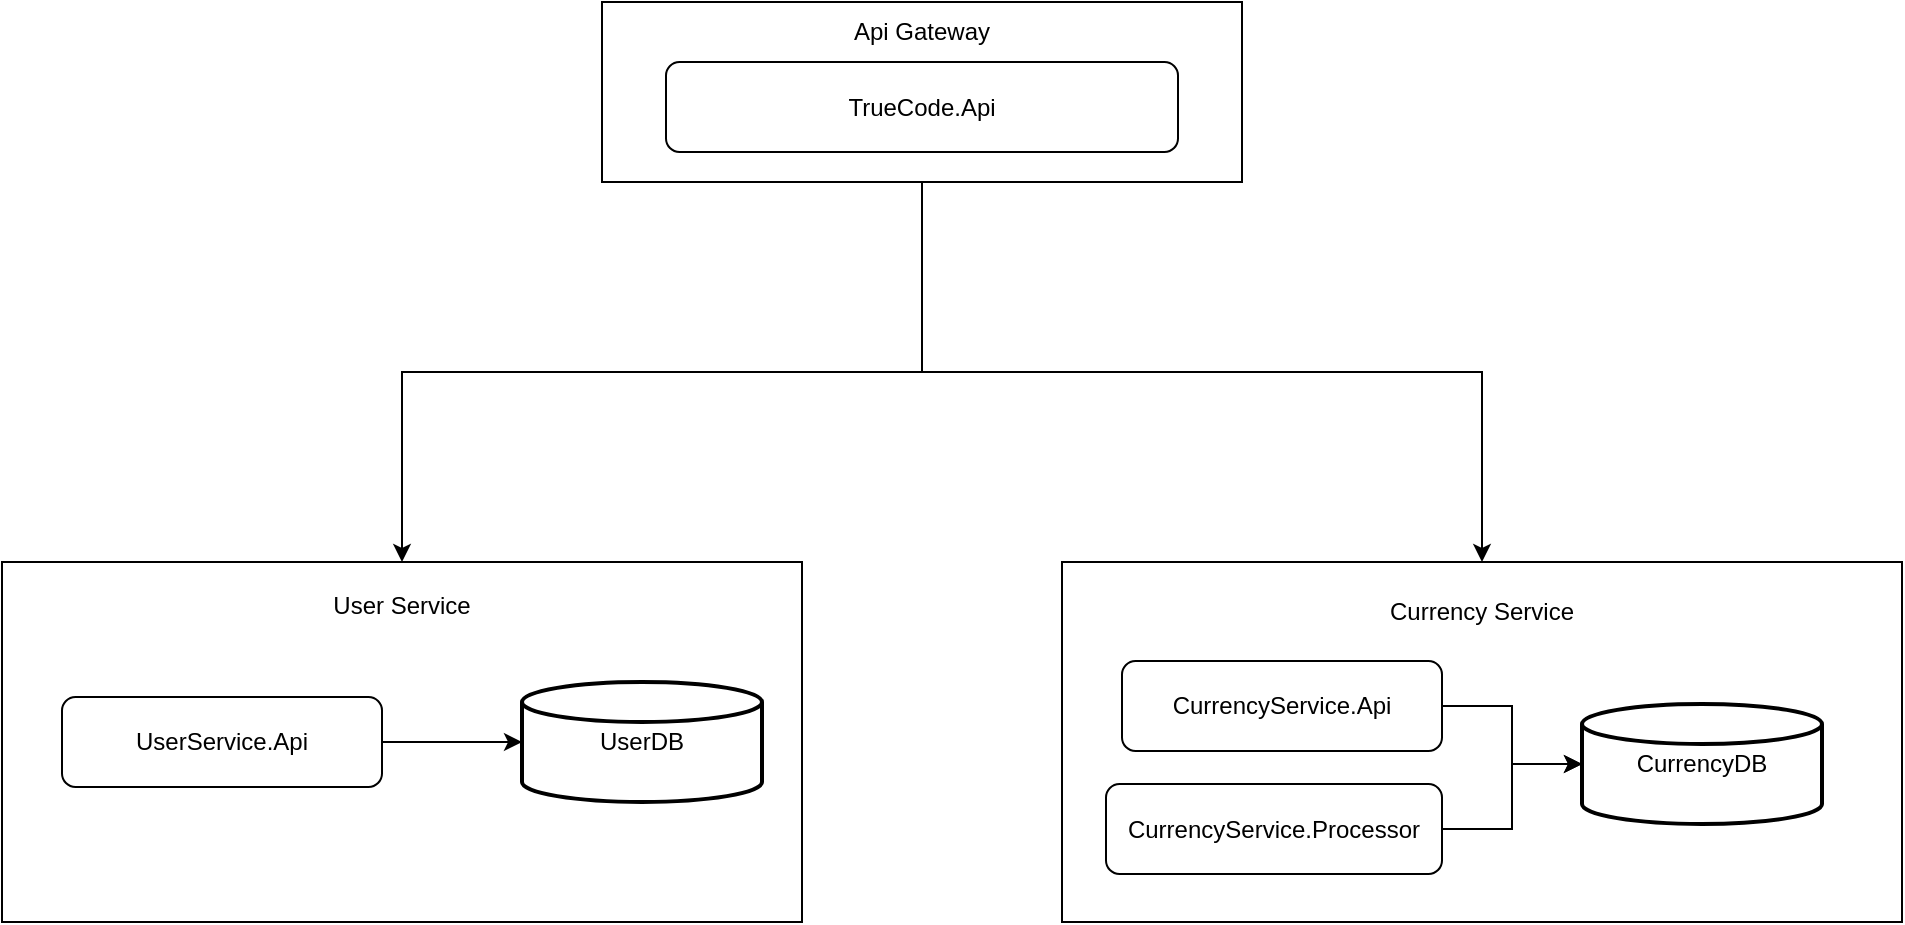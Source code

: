<mxfile version="28.1.2">
  <diagram name="Страница — 1" id="_aMdoVXnkwj-suhvNriI">
    <mxGraphModel dx="3346" dy="1921" grid="1" gridSize="10" guides="1" tooltips="1" connect="1" arrows="1" fold="1" page="1" pageScale="1" pageWidth="827" pageHeight="1169" math="0" shadow="0">
      <root>
        <mxCell id="0" />
        <mxCell id="1" parent="0" />
        <mxCell id="7Y75IU_MD2MDU0oT_368-25" style="edgeStyle=orthogonalEdgeStyle;rounded=0;orthogonalLoop=1;jettySize=auto;html=1;exitX=0.5;exitY=1;exitDx=0;exitDy=0;entryX=0.5;entryY=0;entryDx=0;entryDy=0;" edge="1" parent="1" source="7Y75IU_MD2MDU0oT_368-5" target="7Y75IU_MD2MDU0oT_368-1">
          <mxGeometry relative="1" as="geometry" />
        </mxCell>
        <mxCell id="7Y75IU_MD2MDU0oT_368-26" style="edgeStyle=orthogonalEdgeStyle;rounded=0;orthogonalLoop=1;jettySize=auto;html=1;exitX=0.5;exitY=1;exitDx=0;exitDy=0;entryX=0.5;entryY=0;entryDx=0;entryDy=0;" edge="1" parent="1" source="7Y75IU_MD2MDU0oT_368-5" target="7Y75IU_MD2MDU0oT_368-3">
          <mxGeometry relative="1" as="geometry" />
        </mxCell>
        <mxCell id="7Y75IU_MD2MDU0oT_368-35" value="" style="group;fillColor=#dae8fc;strokeColor=#6c8ebf;" vertex="1" connectable="0" parent="1">
          <mxGeometry x="680" y="210" width="320" height="90" as="geometry" />
        </mxCell>
        <mxCell id="7Y75IU_MD2MDU0oT_368-5" value="&lt;p style=&quot;margin-top: 2px; margin-bottom: 20px;&quot;&gt;&lt;br&gt;&lt;/p&gt;" style="rounded=0;whiteSpace=wrap;html=1;align=center;" vertex="1" parent="7Y75IU_MD2MDU0oT_368-35">
          <mxGeometry width="320" height="90" as="geometry" />
        </mxCell>
        <mxCell id="7Y75IU_MD2MDU0oT_368-32" value="" style="group" vertex="1" connectable="0" parent="7Y75IU_MD2MDU0oT_368-35">
          <mxGeometry x="32" y="30" width="256" height="45" as="geometry" />
        </mxCell>
        <mxCell id="7Y75IU_MD2MDU0oT_368-14" value="TrueCode.Api" style="rounded=1;whiteSpace=wrap;html=1;" vertex="1" parent="7Y75IU_MD2MDU0oT_368-32">
          <mxGeometry width="256" height="45" as="geometry" />
        </mxCell>
        <mxCell id="7Y75IU_MD2MDU0oT_368-43" value="Api Gateway" style="text;html=1;align=center;verticalAlign=middle;whiteSpace=wrap;rounded=0;" vertex="1" parent="7Y75IU_MD2MDU0oT_368-35">
          <mxGeometry x="100" width="120" height="30" as="geometry" />
        </mxCell>
        <mxCell id="7Y75IU_MD2MDU0oT_368-36" value="" style="group" vertex="1" connectable="0" parent="1">
          <mxGeometry x="380" y="490" width="400" height="180" as="geometry" />
        </mxCell>
        <mxCell id="7Y75IU_MD2MDU0oT_368-1" value="" style="rounded=0;whiteSpace=wrap;html=1;" vertex="1" parent="7Y75IU_MD2MDU0oT_368-36">
          <mxGeometry width="400" height="180" as="geometry" />
        </mxCell>
        <mxCell id="7Y75IU_MD2MDU0oT_368-2" value="User Service" style="text;html=1;align=center;verticalAlign=middle;whiteSpace=wrap;rounded=0;" vertex="1" parent="7Y75IU_MD2MDU0oT_368-36">
          <mxGeometry x="140" y="7" width="120" height="30" as="geometry" />
        </mxCell>
        <mxCell id="7Y75IU_MD2MDU0oT_368-23" style="edgeStyle=orthogonalEdgeStyle;rounded=0;orthogonalLoop=1;jettySize=auto;html=1;exitX=1;exitY=0.5;exitDx=0;exitDy=0;" edge="1" parent="7Y75IU_MD2MDU0oT_368-36" source="7Y75IU_MD2MDU0oT_368-12" target="7Y75IU_MD2MDU0oT_368-17">
          <mxGeometry relative="1" as="geometry" />
        </mxCell>
        <mxCell id="7Y75IU_MD2MDU0oT_368-28" value="" style="group" vertex="1" connectable="0" parent="7Y75IU_MD2MDU0oT_368-36">
          <mxGeometry x="260" y="60" width="120" height="60" as="geometry" />
        </mxCell>
        <mxCell id="7Y75IU_MD2MDU0oT_368-17" value="UserDB" style="strokeWidth=2;html=1;shape=mxgraph.flowchart.database;whiteSpace=wrap;" vertex="1" parent="7Y75IU_MD2MDU0oT_368-28">
          <mxGeometry width="120" height="60" as="geometry" />
        </mxCell>
        <mxCell id="7Y75IU_MD2MDU0oT_368-29" value="" style="group" vertex="1" connectable="0" parent="7Y75IU_MD2MDU0oT_368-36">
          <mxGeometry x="30" y="67.5" width="160" height="45" as="geometry" />
        </mxCell>
        <mxCell id="7Y75IU_MD2MDU0oT_368-12" value="UserService.Api" style="rounded=1;whiteSpace=wrap;html=1;" vertex="1" parent="7Y75IU_MD2MDU0oT_368-29">
          <mxGeometry width="160" height="45" as="geometry" />
        </mxCell>
        <mxCell id="7Y75IU_MD2MDU0oT_368-40" value="" style="group" vertex="1" connectable="0" parent="1">
          <mxGeometry x="910" y="490" width="420" height="180" as="geometry" />
        </mxCell>
        <mxCell id="7Y75IU_MD2MDU0oT_368-3" value="" style="rounded=0;whiteSpace=wrap;html=1;" vertex="1" parent="7Y75IU_MD2MDU0oT_368-40">
          <mxGeometry width="420" height="180" as="geometry" />
        </mxCell>
        <mxCell id="7Y75IU_MD2MDU0oT_368-4" value="Currency Service" style="text;html=1;align=center;verticalAlign=middle;whiteSpace=wrap;rounded=0;" vertex="1" parent="7Y75IU_MD2MDU0oT_368-40">
          <mxGeometry x="160" y="7" width="100" height="35" as="geometry" />
        </mxCell>
        <mxCell id="7Y75IU_MD2MDU0oT_368-24" style="edgeStyle=orthogonalEdgeStyle;rounded=0;orthogonalLoop=1;jettySize=auto;html=1;exitX=1;exitY=0.5;exitDx=0;exitDy=0;" edge="1" parent="7Y75IU_MD2MDU0oT_368-40" source="7Y75IU_MD2MDU0oT_368-9" target="7Y75IU_MD2MDU0oT_368-19">
          <mxGeometry relative="1" as="geometry" />
        </mxCell>
        <mxCell id="7Y75IU_MD2MDU0oT_368-22" style="edgeStyle=orthogonalEdgeStyle;rounded=0;orthogonalLoop=1;jettySize=auto;html=1;exitX=1;exitY=0.5;exitDx=0;exitDy=0;entryX=0;entryY=0.5;entryDx=0;entryDy=0;entryPerimeter=0;" edge="1" parent="7Y75IU_MD2MDU0oT_368-40" source="7Y75IU_MD2MDU0oT_368-7" target="7Y75IU_MD2MDU0oT_368-19">
          <mxGeometry relative="1" as="geometry" />
        </mxCell>
        <mxCell id="7Y75IU_MD2MDU0oT_368-27" value="" style="group" vertex="1" connectable="0" parent="7Y75IU_MD2MDU0oT_368-40">
          <mxGeometry x="260" y="71" width="120" height="60" as="geometry" />
        </mxCell>
        <mxCell id="7Y75IU_MD2MDU0oT_368-19" value="CurrencyDB" style="strokeWidth=2;html=1;shape=mxgraph.flowchart.database;whiteSpace=wrap;" vertex="1" parent="7Y75IU_MD2MDU0oT_368-27">
          <mxGeometry width="120" height="60" as="geometry" />
        </mxCell>
        <mxCell id="7Y75IU_MD2MDU0oT_368-30" value="" style="group" vertex="1" connectable="0" parent="7Y75IU_MD2MDU0oT_368-40">
          <mxGeometry x="30" y="49.5" width="160" height="45" as="geometry" />
        </mxCell>
        <mxCell id="7Y75IU_MD2MDU0oT_368-7" value="CurrencyService.Api" style="rounded=1;whiteSpace=wrap;html=1;" vertex="1" parent="7Y75IU_MD2MDU0oT_368-30">
          <mxGeometry width="160" height="45" as="geometry" />
        </mxCell>
        <mxCell id="7Y75IU_MD2MDU0oT_368-31" value="" style="group" vertex="1" connectable="0" parent="7Y75IU_MD2MDU0oT_368-40">
          <mxGeometry x="32" y="111" width="158" height="45" as="geometry" />
        </mxCell>
        <mxCell id="7Y75IU_MD2MDU0oT_368-9" value="CurrencyService.Processor" style="rounded=1;whiteSpace=wrap;html=1;" vertex="1" parent="7Y75IU_MD2MDU0oT_368-31">
          <mxGeometry x="-10" width="168" height="45" as="geometry" />
        </mxCell>
      </root>
    </mxGraphModel>
  </diagram>
</mxfile>

